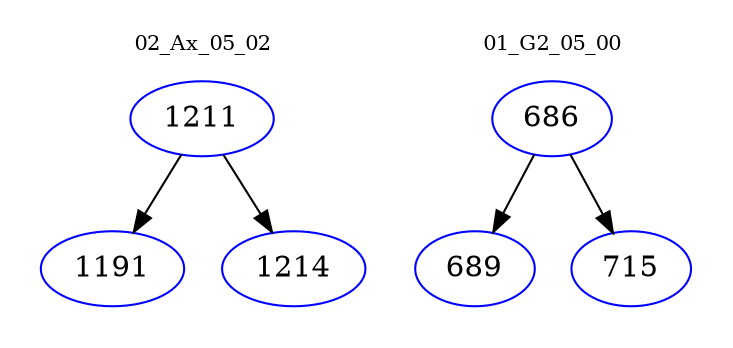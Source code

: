 digraph{
subgraph cluster_0 {
color = white
label = "02_Ax_05_02";
fontsize=10;
T0_1211 [label="1211", color="blue"]
T0_1211 -> T0_1191 [color="black"]
T0_1191 [label="1191", color="blue"]
T0_1211 -> T0_1214 [color="black"]
T0_1214 [label="1214", color="blue"]
}
subgraph cluster_1 {
color = white
label = "01_G2_05_00";
fontsize=10;
T1_686 [label="686", color="blue"]
T1_686 -> T1_689 [color="black"]
T1_689 [label="689", color="blue"]
T1_686 -> T1_715 [color="black"]
T1_715 [label="715", color="blue"]
}
}
